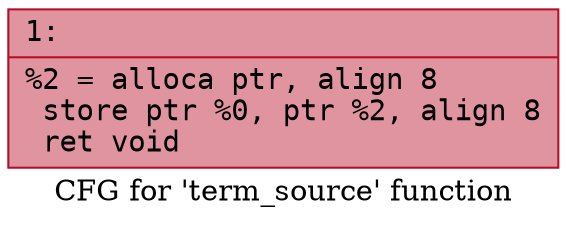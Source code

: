 digraph "CFG for 'term_source' function" {
	label="CFG for 'term_source' function";

	Node0x60000212a530 [shape=record,color="#b70d28ff", style=filled, fillcolor="#b70d2870" fontname="Courier",label="{1:\l|  %2 = alloca ptr, align 8\l  store ptr %0, ptr %2, align 8\l  ret void\l}"];
}
